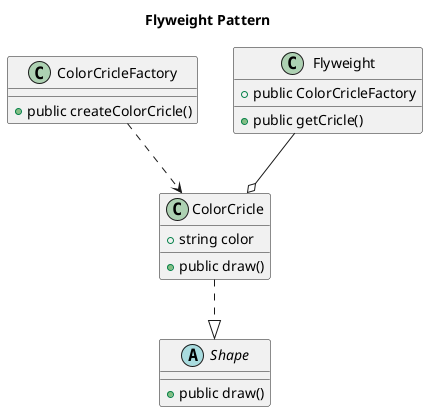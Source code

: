 @startuml
title Flyweight Pattern
abstract class Shape {
    + public draw()
}

class ColorCricle {
    + public draw()
    + string color
}

class ColorCricleFactory {
    + public createColorCricle()
}

class Flyweight {
    + public getCricle()
    + public ColorCricleFactory
}

Flyweight --o ColorCricle
ColorCricleFactory ..> ColorCricle
ColorCricle ..|> Shape
@enduml